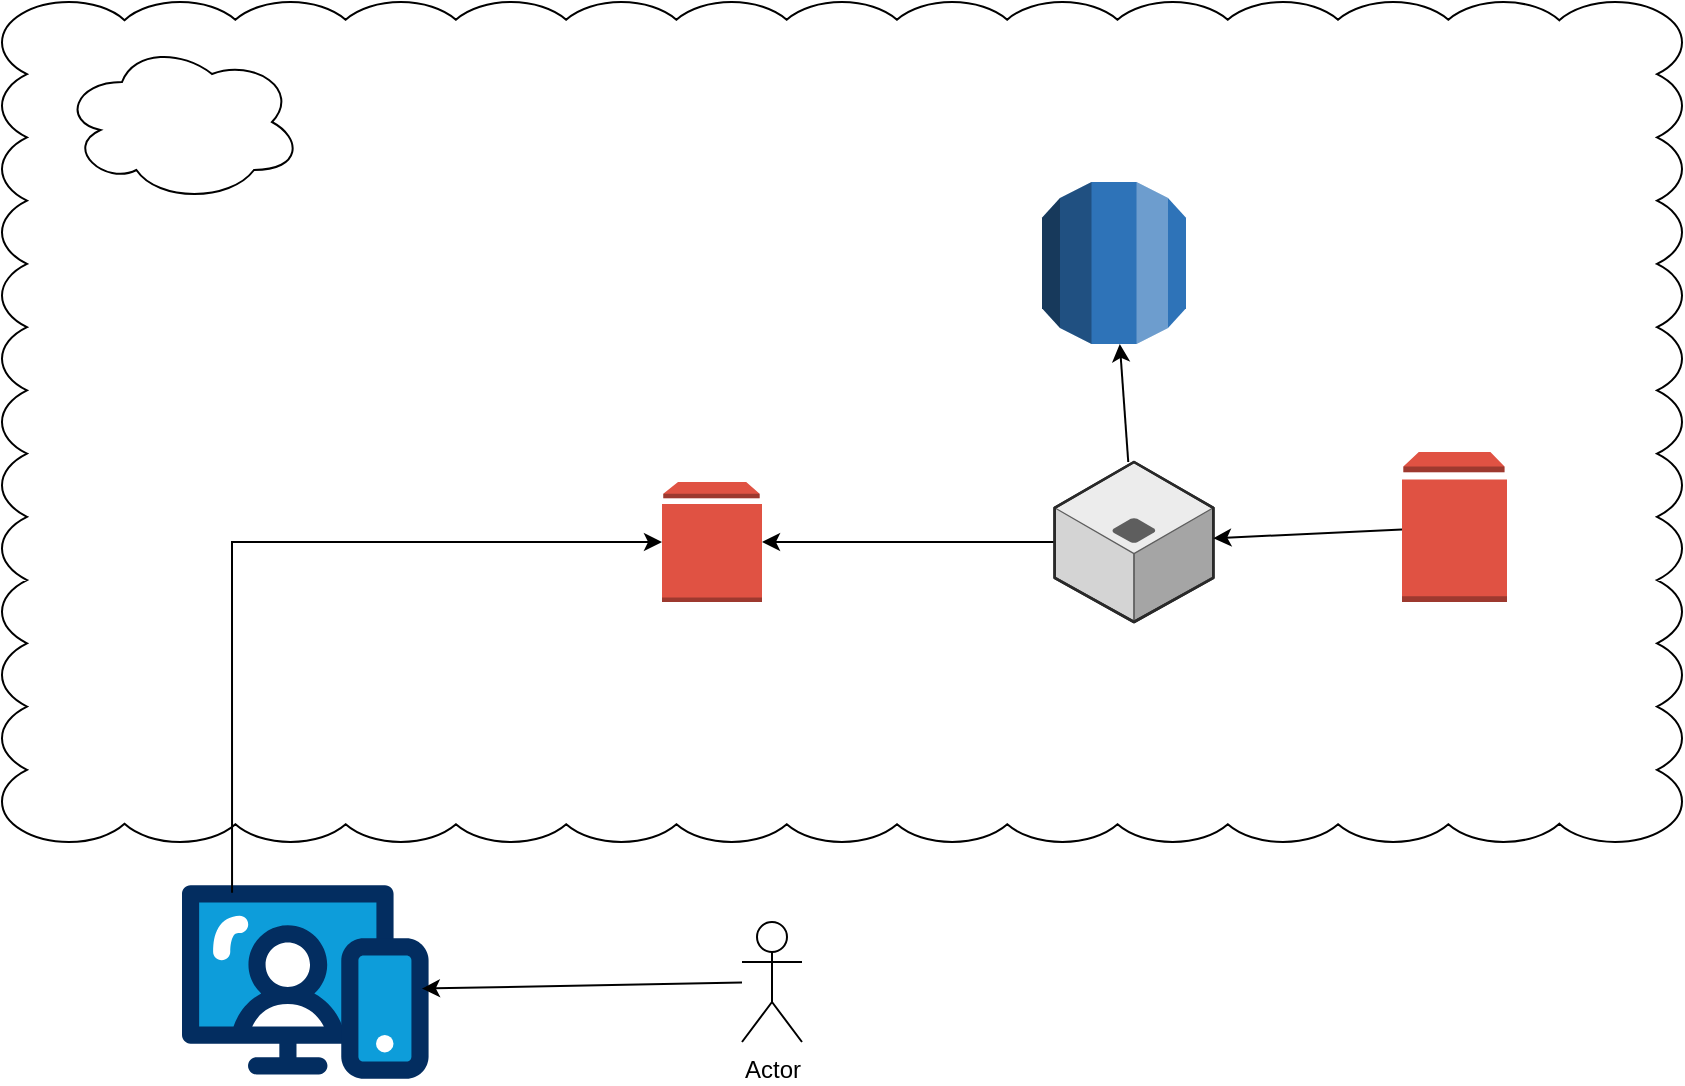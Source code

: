 <mxfile version="28.2.1">
  <diagram name="Página-1" id="Us2R-RVRMzR_lWw7-7gw">
    <mxGraphModel dx="1773" dy="571" grid="1" gridSize="10" guides="1" tooltips="1" connect="1" arrows="1" fold="1" page="1" pageScale="1" pageWidth="827" pageHeight="1169" math="0" shadow="0">
      <root>
        <mxCell id="0" />
        <mxCell id="1" parent="0" />
        <mxCell id="ExE210j0uEmB3NtgvIjd-19" value="" style="whiteSpace=wrap;html=1;shape=mxgraph.basic.cloud_rect" vertex="1" parent="1">
          <mxGeometry x="-30" y="360" width="840" height="420" as="geometry" />
        </mxCell>
        <mxCell id="O0plbli9Y8DI3bN-NGU0-6" value="" style="outlineConnect=0;dashed=0;verticalLabelPosition=bottom;verticalAlign=top;align=center;html=1;shape=mxgraph.aws3.volume;fillColor=#E05243;gradientColor=none;" parent="1" vertex="1">
          <mxGeometry x="300" y="600" width="50" height="60" as="geometry" />
        </mxCell>
        <mxCell id="ExE210j0uEmB3NtgvIjd-1" value="" style="verticalLabelPosition=bottom;aspect=fixed;html=1;shape=mxgraph.salesforce.web;fillColorStyles=fillColor2,fillColor3,fillColor4;fillColor2=#032d60;fillColor3=#0d9dda;fillColor4=#ffffff;fillColor=none;strokeColor=none;" vertex="1" parent="1">
          <mxGeometry x="60" y="801.3" width="123.29" height="97.4" as="geometry" />
        </mxCell>
        <mxCell id="ExE210j0uEmB3NtgvIjd-2" value="Actor" style="shape=umlActor;verticalLabelPosition=bottom;verticalAlign=top;html=1;outlineConnect=0;" vertex="1" parent="1">
          <mxGeometry x="340" y="820" width="30" height="60" as="geometry" />
        </mxCell>
        <mxCell id="ExE210j0uEmB3NtgvIjd-3" value="" style="endArrow=classic;html=1;rounded=0;entryX=0.973;entryY=0.534;entryDx=0;entryDy=0;entryPerimeter=0;" edge="1" parent="1" source="ExE210j0uEmB3NtgvIjd-2" target="ExE210j0uEmB3NtgvIjd-1">
          <mxGeometry width="50" height="50" relative="1" as="geometry">
            <mxPoint x="460" y="730" as="sourcePoint" />
            <mxPoint x="420" y="800" as="targetPoint" />
          </mxGeometry>
        </mxCell>
        <mxCell id="ExE210j0uEmB3NtgvIjd-7" value="" style="endArrow=classic;html=1;rounded=0;exitX=0.203;exitY=0.038;exitDx=0;exitDy=0;exitPerimeter=0;" edge="1" parent="1" source="ExE210j0uEmB3NtgvIjd-1" target="O0plbli9Y8DI3bN-NGU0-6">
          <mxGeometry width="50" height="50" relative="1" as="geometry">
            <mxPoint x="550" y="760" as="sourcePoint" />
            <mxPoint x="340" y="580" as="targetPoint" />
            <Array as="points">
              <mxPoint x="85" y="630" />
            </Array>
          </mxGeometry>
        </mxCell>
        <mxCell id="ExE210j0uEmB3NtgvIjd-8" value="" style="ellipse;shape=cloud;whiteSpace=wrap;html=1;" vertex="1" parent="1">
          <mxGeometry y="380" width="120" height="80" as="geometry" />
        </mxCell>
        <mxCell id="ExE210j0uEmB3NtgvIjd-13" value="" style="outlineConnect=0;dashed=0;verticalLabelPosition=bottom;verticalAlign=top;align=center;html=1;shape=mxgraph.aws3.volume;fillColor=#E05243;gradientColor=none;" vertex="1" parent="1">
          <mxGeometry x="670" y="585" width="52.5" height="75" as="geometry" />
        </mxCell>
        <mxCell id="ExE210j0uEmB3NtgvIjd-14" value="" style="outlineConnect=0;dashed=0;verticalLabelPosition=bottom;verticalAlign=top;align=center;html=1;shape=mxgraph.aws3.rds;fillColor=#2E73B8;gradientColor=none;" vertex="1" parent="1">
          <mxGeometry x="490" y="450" width="72" height="81" as="geometry" />
        </mxCell>
        <mxCell id="ExE210j0uEmB3NtgvIjd-16" value="" style="edgeStyle=orthogonalEdgeStyle;rounded=0;orthogonalLoop=1;jettySize=auto;html=1;" edge="1" parent="1" source="ExE210j0uEmB3NtgvIjd-15" target="O0plbli9Y8DI3bN-NGU0-6">
          <mxGeometry relative="1" as="geometry" />
        </mxCell>
        <mxCell id="ExE210j0uEmB3NtgvIjd-15" value="" style="verticalLabelPosition=bottom;html=1;verticalAlign=top;strokeWidth=1;align=center;outlineConnect=0;dashed=0;outlineConnect=0;shape=mxgraph.aws3d.application_server;fillColor=#ECECEC;strokeColor=#5E5E5E;aspect=fixed;strokeColor2=#292929;" vertex="1" parent="1">
          <mxGeometry x="496.32" y="590" width="79.35" height="80" as="geometry" />
        </mxCell>
        <mxCell id="ExE210j0uEmB3NtgvIjd-18" value="" style="endArrow=classic;html=1;rounded=0;" edge="1" parent="1" source="ExE210j0uEmB3NtgvIjd-13" target="ExE210j0uEmB3NtgvIjd-15">
          <mxGeometry width="50" height="50" relative="1" as="geometry">
            <mxPoint x="420" y="570" as="sourcePoint" />
            <mxPoint x="470" y="520" as="targetPoint" />
          </mxGeometry>
        </mxCell>
        <mxCell id="ExE210j0uEmB3NtgvIjd-21" value="" style="endArrow=classic;html=1;rounded=0;" edge="1" parent="1" source="ExE210j0uEmB3NtgvIjd-15" target="ExE210j0uEmB3NtgvIjd-14">
          <mxGeometry width="50" height="50" relative="1" as="geometry">
            <mxPoint x="430" y="510" as="sourcePoint" />
            <mxPoint x="380" y="560" as="targetPoint" />
          </mxGeometry>
        </mxCell>
      </root>
    </mxGraphModel>
  </diagram>
</mxfile>
